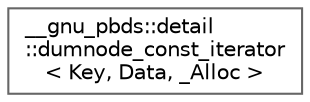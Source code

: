 digraph "Graphical Class Hierarchy"
{
 // LATEX_PDF_SIZE
  bgcolor="transparent";
  edge [fontname=Helvetica,fontsize=10,labelfontname=Helvetica,labelfontsize=10];
  node [fontname=Helvetica,fontsize=10,shape=box,height=0.2,width=0.4];
  rankdir="LR";
  Node0 [id="Node000000",label="__gnu_pbds::detail\l::dumnode_const_iterator\l\< Key, Data, _Alloc \>",height=0.2,width=0.4,color="grey40", fillcolor="white", style="filled",URL="$struct____gnu__pbds_1_1detail_1_1dumnode__const__iterator.html",tooltip="Constant node iterator."];
}
